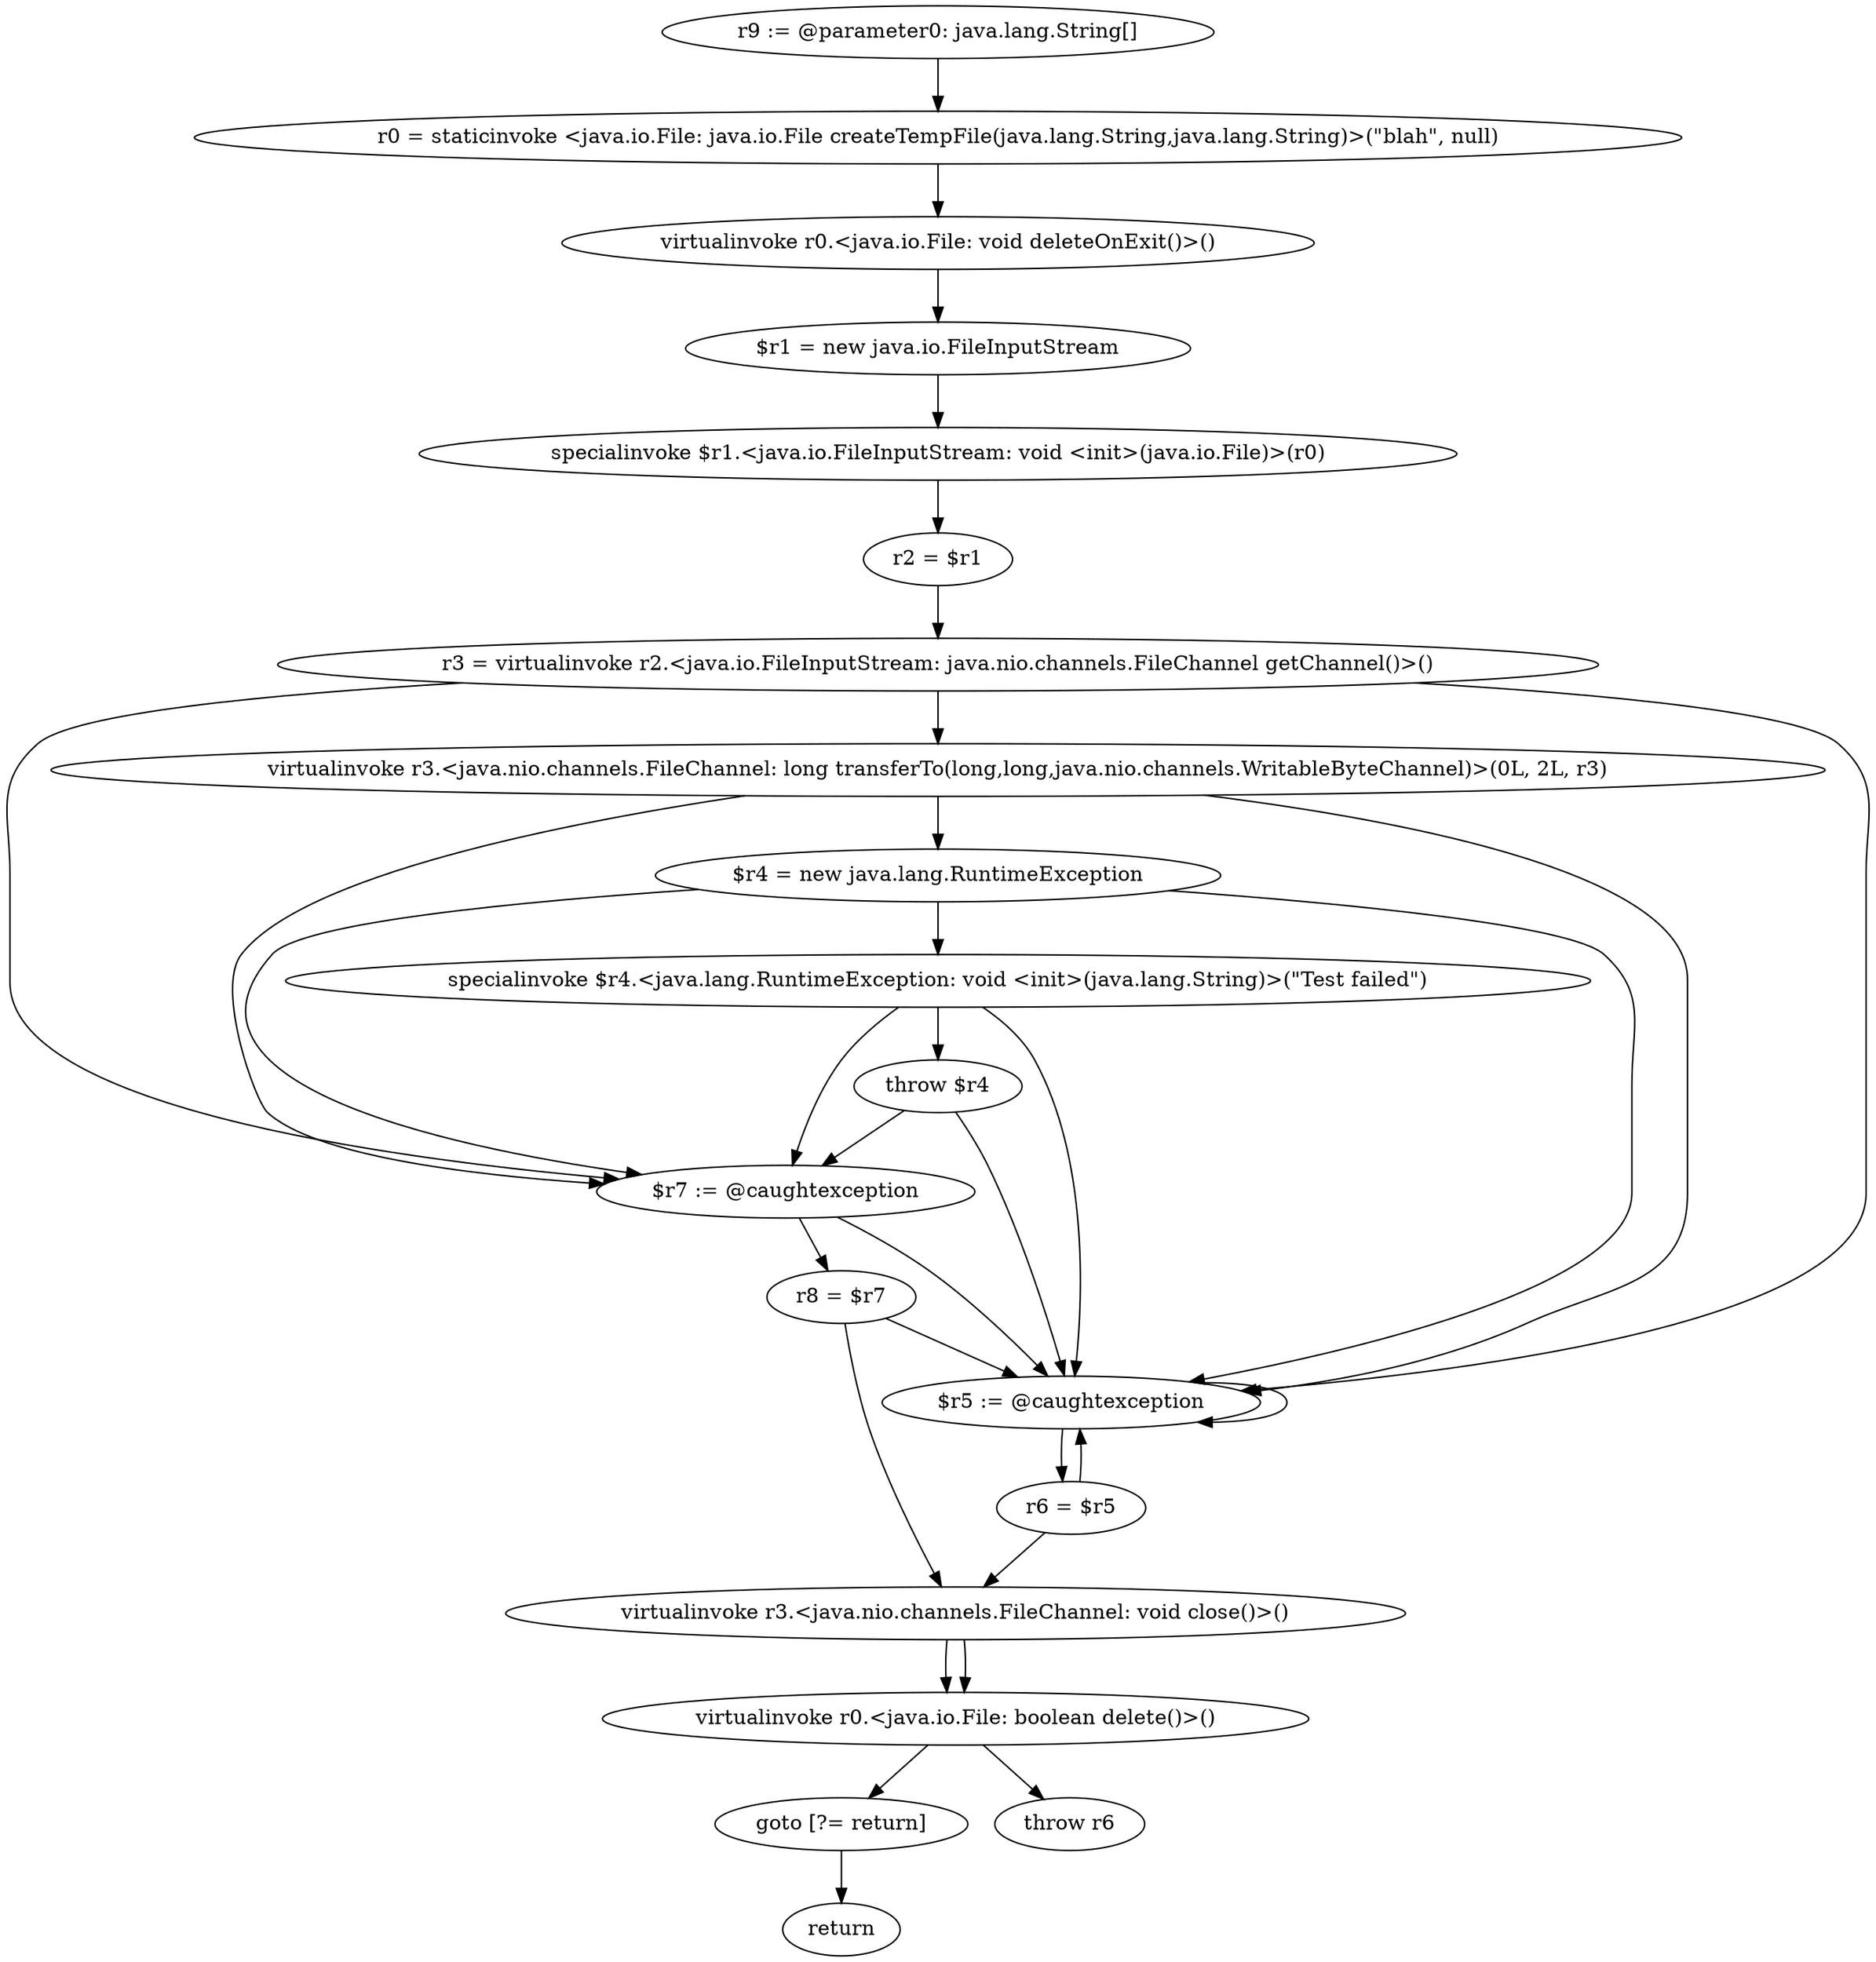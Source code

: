digraph "unitGraph" {
    "r9 := @parameter0: java.lang.String[]"
    "r0 = staticinvoke <java.io.File: java.io.File createTempFile(java.lang.String,java.lang.String)>(\"blah\", null)"
    "virtualinvoke r0.<java.io.File: void deleteOnExit()>()"
    "$r1 = new java.io.FileInputStream"
    "specialinvoke $r1.<java.io.FileInputStream: void <init>(java.io.File)>(r0)"
    "r2 = $r1"
    "r3 = virtualinvoke r2.<java.io.FileInputStream: java.nio.channels.FileChannel getChannel()>()"
    "virtualinvoke r3.<java.nio.channels.FileChannel: long transferTo(long,long,java.nio.channels.WritableByteChannel)>(0L, 2L, r3)"
    "$r4 = new java.lang.RuntimeException"
    "specialinvoke $r4.<java.lang.RuntimeException: void <init>(java.lang.String)>(\"Test failed\")"
    "throw $r4"
    "$r7 := @caughtexception"
    "r8 = $r7"
    "virtualinvoke r3.<java.nio.channels.FileChannel: void close()>()"
    "virtualinvoke r0.<java.io.File: boolean delete()>()"
    "goto [?= return]"
    "$r5 := @caughtexception"
    "r6 = $r5"
    "throw r6"
    "return"
    "r9 := @parameter0: java.lang.String[]"->"r0 = staticinvoke <java.io.File: java.io.File createTempFile(java.lang.String,java.lang.String)>(\"blah\", null)";
    "r0 = staticinvoke <java.io.File: java.io.File createTempFile(java.lang.String,java.lang.String)>(\"blah\", null)"->"virtualinvoke r0.<java.io.File: void deleteOnExit()>()";
    "virtualinvoke r0.<java.io.File: void deleteOnExit()>()"->"$r1 = new java.io.FileInputStream";
    "$r1 = new java.io.FileInputStream"->"specialinvoke $r1.<java.io.FileInputStream: void <init>(java.io.File)>(r0)";
    "specialinvoke $r1.<java.io.FileInputStream: void <init>(java.io.File)>(r0)"->"r2 = $r1";
    "r2 = $r1"->"r3 = virtualinvoke r2.<java.io.FileInputStream: java.nio.channels.FileChannel getChannel()>()";
    "r3 = virtualinvoke r2.<java.io.FileInputStream: java.nio.channels.FileChannel getChannel()>()"->"$r7 := @caughtexception";
    "r3 = virtualinvoke r2.<java.io.FileInputStream: java.nio.channels.FileChannel getChannel()>()"->"$r5 := @caughtexception";
    "r3 = virtualinvoke r2.<java.io.FileInputStream: java.nio.channels.FileChannel getChannel()>()"->"virtualinvoke r3.<java.nio.channels.FileChannel: long transferTo(long,long,java.nio.channels.WritableByteChannel)>(0L, 2L, r3)";
    "virtualinvoke r3.<java.nio.channels.FileChannel: long transferTo(long,long,java.nio.channels.WritableByteChannel)>(0L, 2L, r3)"->"$r7 := @caughtexception";
    "virtualinvoke r3.<java.nio.channels.FileChannel: long transferTo(long,long,java.nio.channels.WritableByteChannel)>(0L, 2L, r3)"->"$r5 := @caughtexception";
    "virtualinvoke r3.<java.nio.channels.FileChannel: long transferTo(long,long,java.nio.channels.WritableByteChannel)>(0L, 2L, r3)"->"$r4 = new java.lang.RuntimeException";
    "$r4 = new java.lang.RuntimeException"->"$r7 := @caughtexception";
    "$r4 = new java.lang.RuntimeException"->"$r5 := @caughtexception";
    "$r4 = new java.lang.RuntimeException"->"specialinvoke $r4.<java.lang.RuntimeException: void <init>(java.lang.String)>(\"Test failed\")";
    "specialinvoke $r4.<java.lang.RuntimeException: void <init>(java.lang.String)>(\"Test failed\")"->"$r7 := @caughtexception";
    "specialinvoke $r4.<java.lang.RuntimeException: void <init>(java.lang.String)>(\"Test failed\")"->"$r5 := @caughtexception";
    "specialinvoke $r4.<java.lang.RuntimeException: void <init>(java.lang.String)>(\"Test failed\")"->"throw $r4";
    "throw $r4"->"$r7 := @caughtexception";
    "throw $r4"->"$r5 := @caughtexception";
    "$r7 := @caughtexception"->"r8 = $r7";
    "$r7 := @caughtexception"->"$r5 := @caughtexception";
    "r8 = $r7"->"virtualinvoke r3.<java.nio.channels.FileChannel: void close()>()";
    "r8 = $r7"->"$r5 := @caughtexception";
    "virtualinvoke r3.<java.nio.channels.FileChannel: void close()>()"->"virtualinvoke r0.<java.io.File: boolean delete()>()";
    "virtualinvoke r0.<java.io.File: boolean delete()>()"->"goto [?= return]";
    "goto [?= return]"->"return";
    "$r5 := @caughtexception"->"r6 = $r5";
    "$r5 := @caughtexception"->"$r5 := @caughtexception";
    "r6 = $r5"->"virtualinvoke r3.<java.nio.channels.FileChannel: void close()>()";
    "r6 = $r5"->"$r5 := @caughtexception";
    "virtualinvoke r3.<java.nio.channels.FileChannel: void close()>()"->"virtualinvoke r0.<java.io.File: boolean delete()>()";
    "virtualinvoke r0.<java.io.File: boolean delete()>()"->"throw r6";
}
